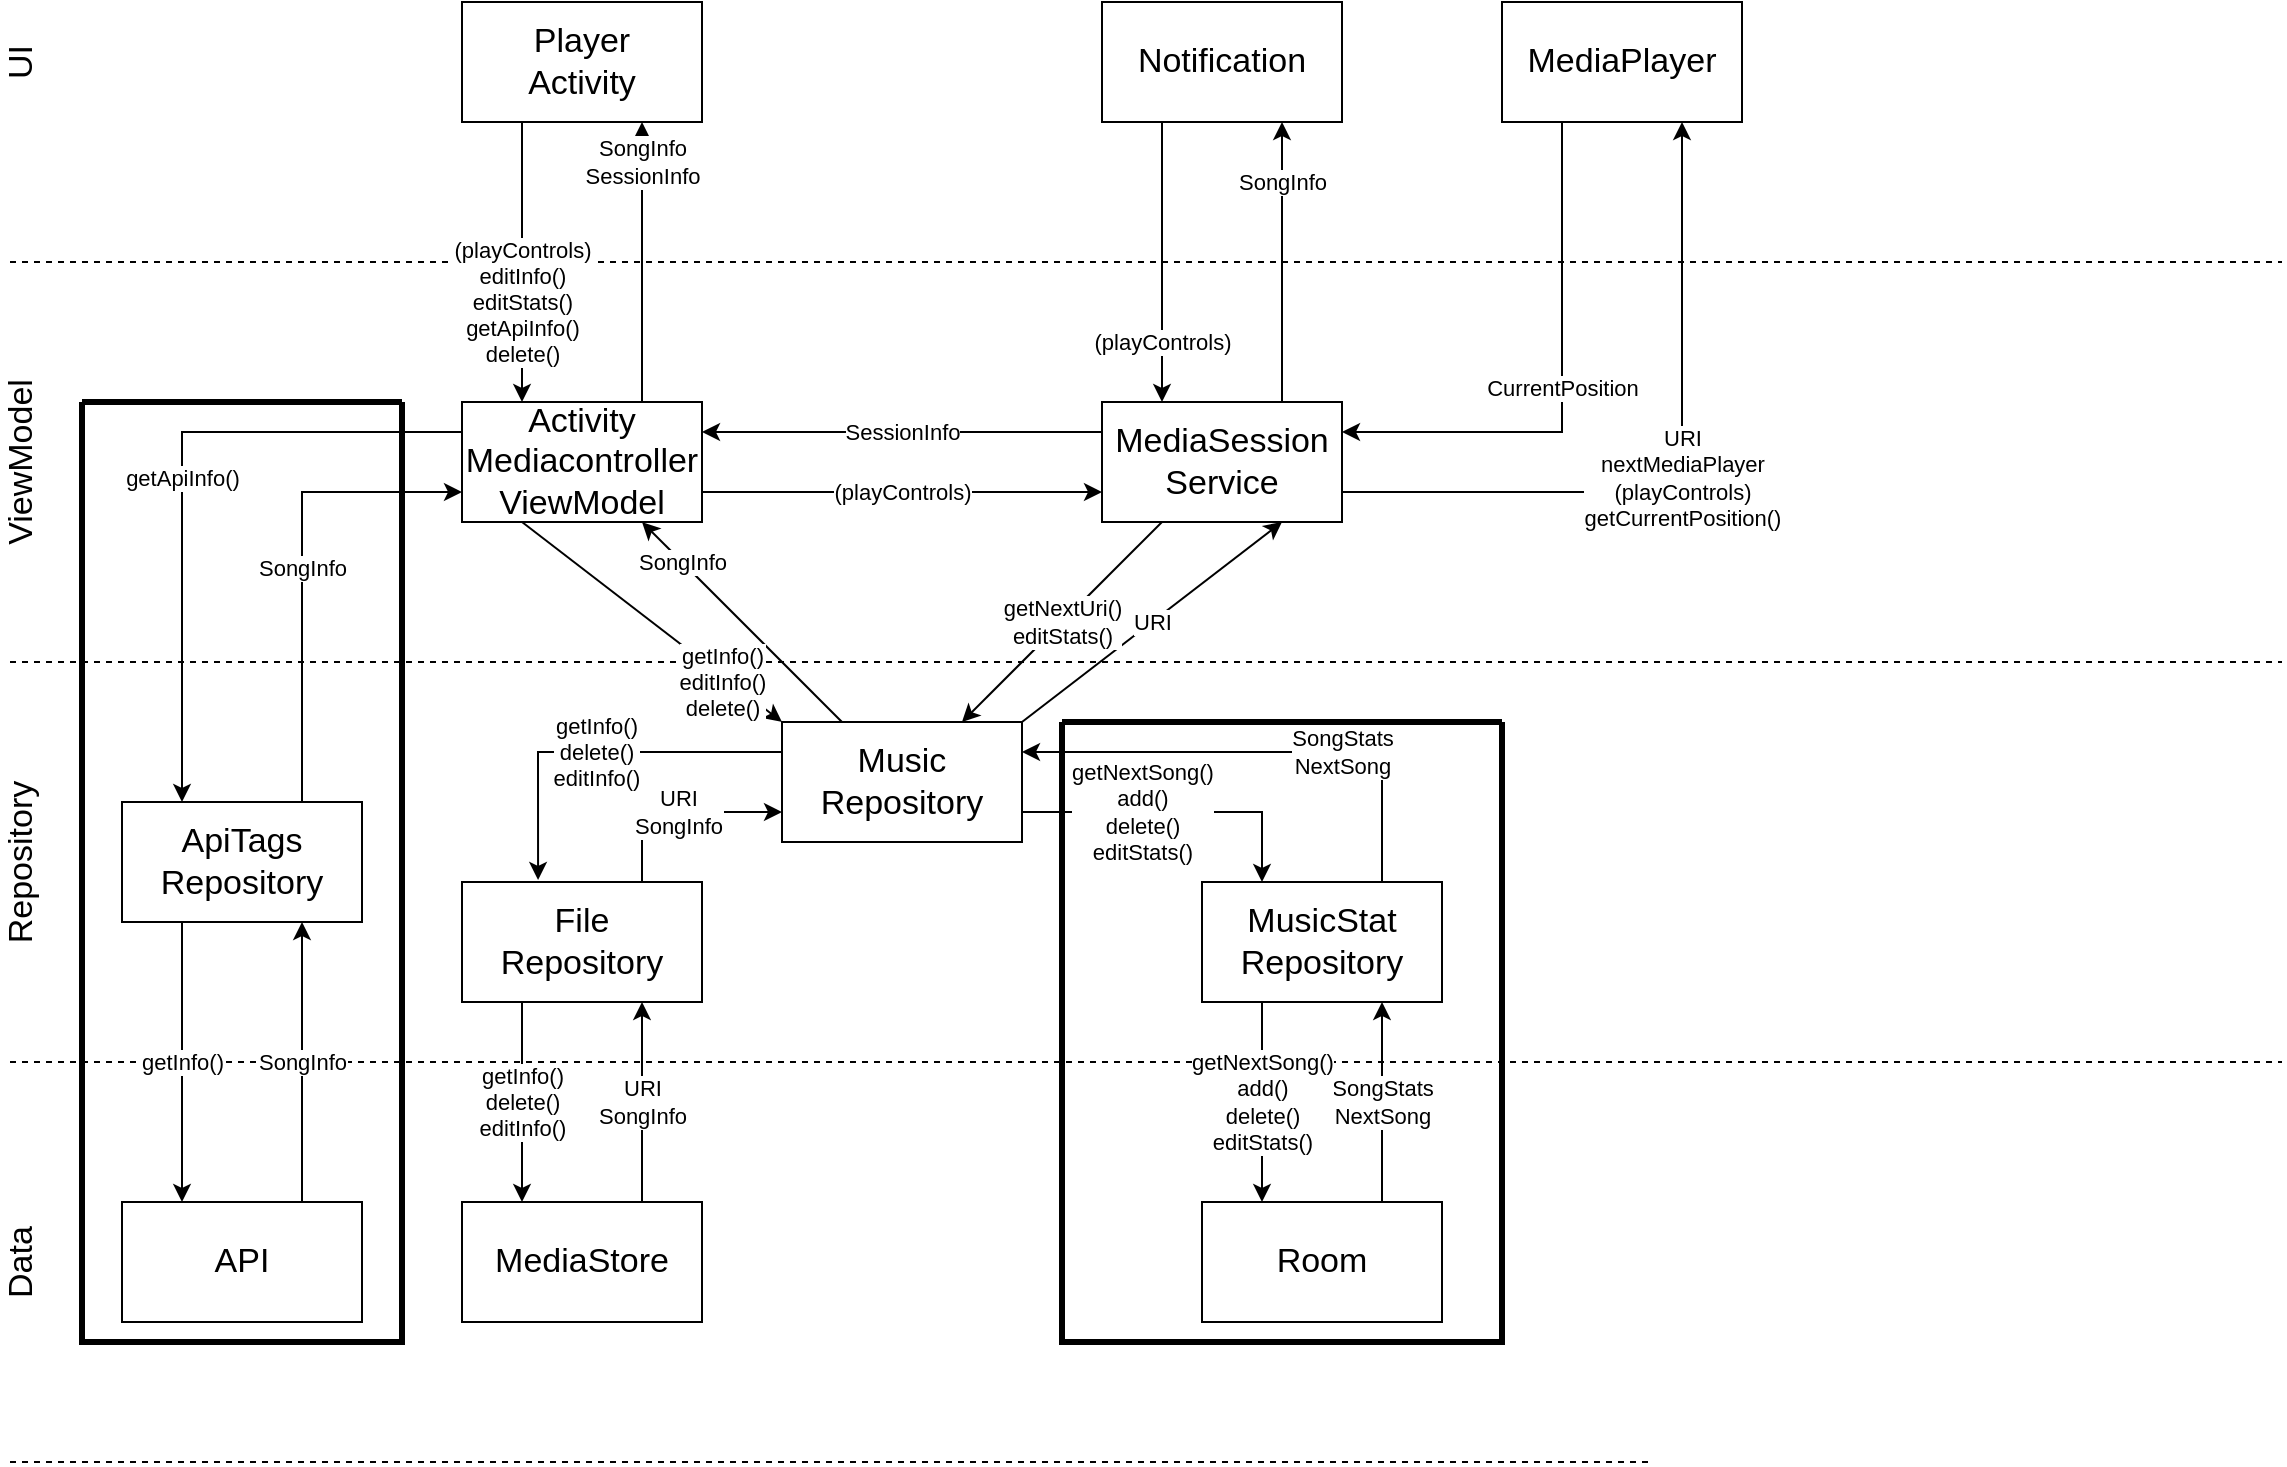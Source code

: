 <mxfile version="14.9.2" type="github">
  <diagram id="Jy8lC7KFsK3_pHXgBaOn" name="Page-1">
    <mxGraphModel dx="1422" dy="794" grid="1" gridSize="10" guides="1" tooltips="1" connect="1" arrows="1" fold="1" page="1" pageScale="1" pageWidth="827" pageHeight="1169" math="0" shadow="0">
      <root>
        <mxCell id="0" />
        <mxCell id="1" parent="0" />
        <mxCell id="D48NL7E5U6qCPE2b7N9N-1" value="" style="endArrow=none;dashed=1;html=1;" parent="1" edge="1">
          <mxGeometry width="50" height="50" relative="1" as="geometry">
            <mxPoint x="4" y="200" as="sourcePoint" />
            <mxPoint x="1140" y="200" as="targetPoint" />
          </mxGeometry>
        </mxCell>
        <mxCell id="D48NL7E5U6qCPE2b7N9N-2" value="" style="endArrow=none;dashed=1;html=1;" parent="1" edge="1">
          <mxGeometry width="50" height="50" relative="1" as="geometry">
            <mxPoint x="4" y="400" as="sourcePoint" />
            <mxPoint x="1140" y="400" as="targetPoint" />
          </mxGeometry>
        </mxCell>
        <mxCell id="D48NL7E5U6qCPE2b7N9N-3" value="" style="endArrow=none;dashed=1;html=1;" parent="1" edge="1">
          <mxGeometry width="50" height="50" relative="1" as="geometry">
            <mxPoint x="4" y="600" as="sourcePoint" />
            <mxPoint x="1140" y="600" as="targetPoint" />
          </mxGeometry>
        </mxCell>
        <mxCell id="D48NL7E5U6qCPE2b7N9N-5" value="UI" style="text;html=1;strokeColor=none;fillColor=none;align=center;verticalAlign=middle;whiteSpace=wrap;rounded=0;rotation=-90;fontSize=17;" parent="1" vertex="1">
          <mxGeometry x="-10" y="90" width="40" height="20" as="geometry" />
        </mxCell>
        <mxCell id="D48NL7E5U6qCPE2b7N9N-6" value="&lt;div&gt;ViewModel&lt;/div&gt;" style="text;html=1;strokeColor=none;fillColor=none;align=center;verticalAlign=middle;whiteSpace=wrap;rounded=0;rotation=-90;fontSize=17;" parent="1" vertex="1">
          <mxGeometry x="-10" y="290" width="40" height="20" as="geometry" />
        </mxCell>
        <mxCell id="D48NL7E5U6qCPE2b7N9N-8" value="&lt;div&gt;Repository&lt;/div&gt;" style="text;html=1;strokeColor=none;fillColor=none;align=center;verticalAlign=middle;whiteSpace=wrap;rounded=0;rotation=-90;fontSize=17;" parent="1" vertex="1">
          <mxGeometry x="-10" y="490" width="40" height="20" as="geometry" />
        </mxCell>
        <mxCell id="D48NL7E5U6qCPE2b7N9N-10" value="&lt;div&gt;Data&lt;/div&gt;" style="text;html=1;strokeColor=none;fillColor=none;align=center;verticalAlign=middle;whiteSpace=wrap;rounded=0;rotation=-90;fontSize=17;" parent="1" vertex="1">
          <mxGeometry x="-10" y="690" width="40" height="20" as="geometry" />
        </mxCell>
        <mxCell id="D48NL7E5U6qCPE2b7N9N-12" value="" style="endArrow=none;dashed=1;html=1;" parent="1" edge="1">
          <mxGeometry width="50" height="50" relative="1" as="geometry">
            <mxPoint x="4" y="800" as="sourcePoint" />
            <mxPoint x="824" y="800" as="targetPoint" />
          </mxGeometry>
        </mxCell>
        <mxCell id="D48NL7E5U6qCPE2b7N9N-16" value="URI&lt;br&gt;SongInfo" style="edgeStyle=orthogonalEdgeStyle;rounded=0;orthogonalLoop=1;jettySize=auto;html=1;exitX=0.75;exitY=0;exitDx=0;exitDy=0;entryX=0.75;entryY=1;entryDx=0;entryDy=0;fontSize=11;strokeWidth=1;" parent="1" source="D48NL7E5U6qCPE2b7N9N-13" target="D48NL7E5U6qCPE2b7N9N-14" edge="1">
          <mxGeometry relative="1" as="geometry" />
        </mxCell>
        <mxCell id="D48NL7E5U6qCPE2b7N9N-13" value="MediaStore" style="rounded=0;whiteSpace=wrap;html=1;fontSize=17;" parent="1" vertex="1">
          <mxGeometry x="230" y="670" width="120" height="60" as="geometry" />
        </mxCell>
        <mxCell id="D48NL7E5U6qCPE2b7N9N-17" value="getInfo()&lt;br&gt;delete()&lt;br&gt;editInfo()" style="edgeStyle=orthogonalEdgeStyle;rounded=0;orthogonalLoop=1;jettySize=auto;html=1;exitX=0.25;exitY=1;exitDx=0;exitDy=0;entryX=0.25;entryY=0;entryDx=0;entryDy=0;fontSize=11;" parent="1" source="D48NL7E5U6qCPE2b7N9N-14" target="D48NL7E5U6qCPE2b7N9N-13" edge="1">
          <mxGeometry relative="1" as="geometry" />
        </mxCell>
        <mxCell id="D48NL7E5U6qCPE2b7N9N-28" value="URI&lt;br&gt;SongInfo" style="edgeStyle=orthogonalEdgeStyle;rounded=0;orthogonalLoop=1;jettySize=auto;html=1;exitX=0.75;exitY=0;exitDx=0;exitDy=0;entryX=0;entryY=0.75;entryDx=0;entryDy=0;fontSize=11;strokeWidth=1;" parent="1" source="D48NL7E5U6qCPE2b7N9N-14" target="D48NL7E5U6qCPE2b7N9N-24" edge="1">
          <mxGeometry relative="1" as="geometry" />
        </mxCell>
        <mxCell id="D48NL7E5U6qCPE2b7N9N-14" value="&lt;div&gt;File&lt;/div&gt;&lt;div&gt;Repository&lt;/div&gt;" style="rounded=0;whiteSpace=wrap;html=1;fontSize=17;" parent="1" vertex="1">
          <mxGeometry x="230" y="510" width="120" height="60" as="geometry" />
        </mxCell>
        <mxCell id="D48NL7E5U6qCPE2b7N9N-21" value="SongStats&lt;br&gt;NextSong" style="edgeStyle=orthogonalEdgeStyle;rounded=0;orthogonalLoop=1;jettySize=auto;html=1;exitX=0.75;exitY=0;exitDx=0;exitDy=0;entryX=0.75;entryY=1;entryDx=0;entryDy=0;fontSize=11;strokeWidth=1;" parent="1" source="D48NL7E5U6qCPE2b7N9N-18" target="D48NL7E5U6qCPE2b7N9N-19" edge="1">
          <mxGeometry relative="1" as="geometry" />
        </mxCell>
        <mxCell id="D48NL7E5U6qCPE2b7N9N-18" value="Room" style="rounded=0;whiteSpace=wrap;html=1;fontSize=17;" parent="1" vertex="1">
          <mxGeometry x="600" y="670" width="120" height="60" as="geometry" />
        </mxCell>
        <mxCell id="D48NL7E5U6qCPE2b7N9N-20" value="getNextSong()&lt;br&gt;add()&lt;br style=&quot;font-size: 11px&quot;&gt;delete()&lt;br style=&quot;font-size: 11px&quot;&gt;editStats()" style="edgeStyle=orthogonalEdgeStyle;rounded=0;orthogonalLoop=1;jettySize=auto;html=1;exitX=0.25;exitY=1;exitDx=0;exitDy=0;entryX=0.25;entryY=0;entryDx=0;entryDy=0;fontSize=11;strokeWidth=1;" parent="1" source="D48NL7E5U6qCPE2b7N9N-19" target="D48NL7E5U6qCPE2b7N9N-18" edge="1">
          <mxGeometry relative="1" as="geometry" />
        </mxCell>
        <mxCell id="rS-Z2TYhQK7uxSjzsnKh-34" value="SongStats&lt;br&gt;NextSong" style="edgeStyle=orthogonalEdgeStyle;rounded=0;orthogonalLoop=1;jettySize=auto;html=1;exitX=0.75;exitY=0;exitDx=0;exitDy=0;entryX=1;entryY=0.25;entryDx=0;entryDy=0;fontSize=11;" parent="1" source="D48NL7E5U6qCPE2b7N9N-19" target="D48NL7E5U6qCPE2b7N9N-24" edge="1">
          <mxGeometry x="-0.306" relative="1" as="geometry">
            <mxPoint as="offset" />
          </mxGeometry>
        </mxCell>
        <mxCell id="D48NL7E5U6qCPE2b7N9N-19" value="&lt;div&gt;MusicStat&lt;/div&gt;&lt;div&gt;Repository&lt;/div&gt;" style="rounded=0;whiteSpace=wrap;html=1;fontSize=17;" parent="1" vertex="1">
          <mxGeometry x="600" y="510" width="120" height="60" as="geometry" />
        </mxCell>
        <mxCell id="D48NL7E5U6qCPE2b7N9N-27" value="getInfo()&lt;br&gt;delete()&lt;br style=&quot;font-size: 11px&quot;&gt;editInfo()" style="edgeStyle=orthogonalEdgeStyle;rounded=0;orthogonalLoop=1;jettySize=auto;html=1;exitX=0;exitY=0.25;exitDx=0;exitDy=0;entryX=0.317;entryY=-0.017;entryDx=0;entryDy=0;entryPerimeter=0;fontSize=11;strokeWidth=1;" parent="1" source="D48NL7E5U6qCPE2b7N9N-24" target="D48NL7E5U6qCPE2b7N9N-14" edge="1">
          <mxGeometry relative="1" as="geometry" />
        </mxCell>
        <mxCell id="D48NL7E5U6qCPE2b7N9N-29" value="getNextSong()&lt;br&gt;add()&lt;br style=&quot;font-size: 11px&quot;&gt;delete()&lt;br&gt;editStats()" style="rounded=0;orthogonalLoop=1;jettySize=auto;html=1;exitX=1;exitY=0.75;exitDx=0;exitDy=0;entryX=0.25;entryY=0;entryDx=0;entryDy=0;fontSize=11;strokeWidth=1;horizontal=1;verticalAlign=middle;edgeStyle=orthogonalEdgeStyle;" parent="1" source="D48NL7E5U6qCPE2b7N9N-24" target="D48NL7E5U6qCPE2b7N9N-19" edge="1">
          <mxGeometry x="-0.226" relative="1" as="geometry">
            <mxPoint as="offset" />
          </mxGeometry>
        </mxCell>
        <mxCell id="D48NL7E5U6qCPE2b7N9N-39" value="SongInfo" style="rounded=0;orthogonalLoop=1;jettySize=auto;html=1;exitX=0.25;exitY=0;exitDx=0;exitDy=0;entryX=0.75;entryY=1;entryDx=0;entryDy=0;fontSize=11;strokeWidth=1;" parent="1" source="D48NL7E5U6qCPE2b7N9N-24" target="D48NL7E5U6qCPE2b7N9N-36" edge="1">
          <mxGeometry x="0.6" relative="1" as="geometry">
            <mxPoint as="offset" />
          </mxGeometry>
        </mxCell>
        <mxCell id="mgYeFxRfYutmLQYsRixM-21" value="URI" style="rounded=0;orthogonalLoop=1;jettySize=auto;html=1;exitX=1;exitY=0;exitDx=0;exitDy=0;entryX=0.75;entryY=1;entryDx=0;entryDy=0;fontSize=11;strokeWidth=1;" parent="1" source="D48NL7E5U6qCPE2b7N9N-24" target="D48NL7E5U6qCPE2b7N9N-34" edge="1">
          <mxGeometry relative="1" as="geometry" />
        </mxCell>
        <mxCell id="D48NL7E5U6qCPE2b7N9N-24" value="&lt;div&gt;Music&lt;/div&gt;&lt;div&gt;Repository&lt;/div&gt;" style="rounded=0;whiteSpace=wrap;html=1;fontSize=17;" parent="1" vertex="1">
          <mxGeometry x="390" y="430" width="120" height="60" as="geometry" />
        </mxCell>
        <mxCell id="mgYeFxRfYutmLQYsRixM-7" value="SongInfo" style="edgeStyle=orthogonalEdgeStyle;rounded=0;orthogonalLoop=1;jettySize=auto;html=1;exitX=0.75;exitY=0;exitDx=0;exitDy=0;entryX=0.75;entryY=1;entryDx=0;entryDy=0;fontSize=11;strokeWidth=1;" parent="1" source="D48NL7E5U6qCPE2b7N9N-34" target="mgYeFxRfYutmLQYsRixM-4" edge="1">
          <mxGeometry x="0.571" relative="1" as="geometry">
            <mxPoint as="offset" />
          </mxGeometry>
        </mxCell>
        <mxCell id="mgYeFxRfYutmLQYsRixM-11" value="SessionInfo" style="edgeStyle=orthogonalEdgeStyle;rounded=0;orthogonalLoop=1;jettySize=auto;html=1;exitX=0;exitY=0.25;exitDx=0;exitDy=0;entryX=1;entryY=0.25;entryDx=0;entryDy=0;fontSize=11;strokeWidth=1;" parent="1" source="D48NL7E5U6qCPE2b7N9N-34" target="D48NL7E5U6qCPE2b7N9N-36" edge="1">
          <mxGeometry relative="1" as="geometry" />
        </mxCell>
        <mxCell id="mgYeFxRfYutmLQYsRixM-16" value="&lt;div style=&quot;font-size: 11px&quot;&gt;URI&lt;/div&gt;&lt;div style=&quot;font-size: 11px&quot;&gt;nextMediaPlayer&lt;/div&gt;&lt;div style=&quot;font-size: 11px&quot;&gt;(playControls)&lt;/div&gt;&lt;div style=&quot;font-size: 11px&quot;&gt;getCurrentPosition()&lt;/div&gt;" style="rounded=0;orthogonalLoop=1;jettySize=auto;html=1;exitX=1;exitY=0.75;exitDx=0;exitDy=0;entryX=0.75;entryY=1;entryDx=0;entryDy=0;fontSize=11;strokeWidth=1;edgeStyle=orthogonalEdgeStyle;" parent="1" source="D48NL7E5U6qCPE2b7N9N-34" target="mgYeFxRfYutmLQYsRixM-15" edge="1">
          <mxGeometry relative="1" as="geometry" />
        </mxCell>
        <mxCell id="mgYeFxRfYutmLQYsRixM-20" value="getNextUri()&lt;br&gt;editStats()" style="rounded=0;orthogonalLoop=1;jettySize=auto;html=1;exitX=0.25;exitY=1;exitDx=0;exitDy=0;entryX=0.75;entryY=0;entryDx=0;entryDy=0;fontSize=11;strokeWidth=1;" parent="1" source="D48NL7E5U6qCPE2b7N9N-34" target="D48NL7E5U6qCPE2b7N9N-24" edge="1">
          <mxGeometry relative="1" as="geometry" />
        </mxCell>
        <mxCell id="D48NL7E5U6qCPE2b7N9N-34" value="&lt;div&gt;MediaSession&lt;/div&gt;&lt;div&gt;Service&lt;br&gt;&lt;/div&gt;" style="rounded=0;whiteSpace=wrap;html=1;fontSize=17;" parent="1" vertex="1">
          <mxGeometry x="550" y="270" width="120" height="60" as="geometry" />
        </mxCell>
        <mxCell id="D48NL7E5U6qCPE2b7N9N-40" value="getInfo()&lt;br&gt;editInfo()&lt;br style=&quot;font-size: 11px&quot;&gt;delete()" style="rounded=0;orthogonalLoop=1;jettySize=auto;html=1;exitX=0.25;exitY=1;exitDx=0;exitDy=0;entryX=0;entryY=0;entryDx=0;entryDy=0;fontSize=11;strokeWidth=1;" parent="1" source="D48NL7E5U6qCPE2b7N9N-36" target="D48NL7E5U6qCPE2b7N9N-24" edge="1">
          <mxGeometry x="0.561" y="-2" relative="1" as="geometry">
            <mxPoint as="offset" />
          </mxGeometry>
        </mxCell>
        <mxCell id="mgYeFxRfYutmLQYsRixM-3" value="SongInfo&lt;br style=&quot;font-size: 11px;&quot;&gt;SessionInfo" style="edgeStyle=orthogonalEdgeStyle;rounded=0;orthogonalLoop=1;jettySize=auto;html=1;exitX=0.75;exitY=0;exitDx=0;exitDy=0;entryX=0.75;entryY=1;entryDx=0;entryDy=0;fontSize=11;strokeWidth=1;" parent="1" source="D48NL7E5U6qCPE2b7N9N-36" target="mgYeFxRfYutmLQYsRixM-1" edge="1">
          <mxGeometry x="0.714" relative="1" as="geometry">
            <mxPoint as="offset" />
          </mxGeometry>
        </mxCell>
        <mxCell id="mgYeFxRfYutmLQYsRixM-10" value="(playControls)" style="edgeStyle=orthogonalEdgeStyle;rounded=0;orthogonalLoop=1;jettySize=auto;html=1;exitX=1;exitY=0.75;exitDx=0;exitDy=0;entryX=0;entryY=0.75;entryDx=0;entryDy=0;fontSize=11;strokeWidth=1;" parent="1" source="D48NL7E5U6qCPE2b7N9N-36" target="D48NL7E5U6qCPE2b7N9N-34" edge="1">
          <mxGeometry relative="1" as="geometry" />
        </mxCell>
        <mxCell id="rS-Z2TYhQK7uxSjzsnKh-9" value="getApiInfo()" style="edgeStyle=orthogonalEdgeStyle;rounded=0;orthogonalLoop=1;jettySize=auto;html=1;exitX=0;exitY=0.25;exitDx=0;exitDy=0;entryX=0.25;entryY=0;entryDx=0;entryDy=0;fontSize=11;" parent="1" source="D48NL7E5U6qCPE2b7N9N-36" target="rS-Z2TYhQK7uxSjzsnKh-5" edge="1">
          <mxGeometry relative="1" as="geometry" />
        </mxCell>
        <mxCell id="D48NL7E5U6qCPE2b7N9N-36" value="&lt;div&gt;Activity&lt;/div&gt;&lt;div&gt;Mediacontroller&lt;/div&gt;&lt;div&gt;ViewModel&lt;br&gt;&lt;/div&gt;" style="rounded=0;whiteSpace=wrap;html=1;fontSize=17;" parent="1" vertex="1">
          <mxGeometry x="230" y="270" width="120" height="60" as="geometry" />
        </mxCell>
        <mxCell id="mgYeFxRfYutmLQYsRixM-2" value="(playControls)&lt;br style=&quot;font-size: 11px&quot;&gt;editInfo()&lt;br style=&quot;font-size: 11px&quot;&gt;editStats()&lt;br style=&quot;font-size: 11px&quot;&gt;getApiInfo()&lt;br&gt;delete()" style="rounded=0;orthogonalLoop=1;jettySize=auto;html=1;exitX=0.25;exitY=1;exitDx=0;exitDy=0;entryX=0.25;entryY=0;entryDx=0;entryDy=0;fontSize=11;strokeWidth=1;elbow=vertical;" parent="1" source="mgYeFxRfYutmLQYsRixM-1" target="D48NL7E5U6qCPE2b7N9N-36" edge="1">
          <mxGeometry x="0.286" relative="1" as="geometry">
            <mxPoint as="offset" />
          </mxGeometry>
        </mxCell>
        <mxCell id="mgYeFxRfYutmLQYsRixM-1" value="&lt;div&gt;Player&lt;/div&gt;&lt;div&gt;Activity&lt;br&gt;&lt;/div&gt;" style="rounded=0;whiteSpace=wrap;html=1;fontSize=17;" parent="1" vertex="1">
          <mxGeometry x="230" y="70" width="120" height="60" as="geometry" />
        </mxCell>
        <mxCell id="mgYeFxRfYutmLQYsRixM-6" value="(playControls)" style="edgeStyle=orthogonalEdgeStyle;rounded=0;orthogonalLoop=1;jettySize=auto;html=1;exitX=0.25;exitY=1;exitDx=0;exitDy=0;entryX=0.25;entryY=0;entryDx=0;entryDy=0;fontSize=11;strokeWidth=1;" parent="1" source="mgYeFxRfYutmLQYsRixM-4" target="D48NL7E5U6qCPE2b7N9N-34" edge="1">
          <mxGeometry x="0.571" relative="1" as="geometry">
            <mxPoint as="offset" />
          </mxGeometry>
        </mxCell>
        <mxCell id="mgYeFxRfYutmLQYsRixM-4" value="Notification" style="rounded=0;whiteSpace=wrap;html=1;fontSize=17;" parent="1" vertex="1">
          <mxGeometry x="550" y="70" width="120" height="60" as="geometry" />
        </mxCell>
        <mxCell id="mgYeFxRfYutmLQYsRixM-17" value="CurrentPosition" style="rounded=0;orthogonalLoop=1;jettySize=auto;html=1;exitX=0.25;exitY=1;exitDx=0;exitDy=0;entryX=1;entryY=0.25;entryDx=0;entryDy=0;fontSize=11;strokeWidth=1;edgeStyle=orthogonalEdgeStyle;" parent="1" source="mgYeFxRfYutmLQYsRixM-15" target="D48NL7E5U6qCPE2b7N9N-34" edge="1">
          <mxGeometry relative="1" as="geometry" />
        </mxCell>
        <mxCell id="mgYeFxRfYutmLQYsRixM-15" value="MediaPlayer" style="rounded=0;whiteSpace=wrap;html=1;fontSize=17;" parent="1" vertex="1">
          <mxGeometry x="750" y="70" width="120" height="60" as="geometry" />
        </mxCell>
        <mxCell id="rS-Z2TYhQK7uxSjzsnKh-6" value="SongInfo" style="edgeStyle=orthogonalEdgeStyle;rounded=0;orthogonalLoop=1;jettySize=auto;html=1;exitX=0.75;exitY=0;exitDx=0;exitDy=0;entryX=0.75;entryY=1;entryDx=0;entryDy=0;fontSize=11;" parent="1" source="rS-Z2TYhQK7uxSjzsnKh-4" target="rS-Z2TYhQK7uxSjzsnKh-5" edge="1">
          <mxGeometry relative="1" as="geometry" />
        </mxCell>
        <mxCell id="rS-Z2TYhQK7uxSjzsnKh-4" value="API" style="rounded=0;whiteSpace=wrap;html=1;fontSize=17;" parent="1" vertex="1">
          <mxGeometry x="60" y="670" width="120" height="60" as="geometry" />
        </mxCell>
        <mxCell id="rS-Z2TYhQK7uxSjzsnKh-7" value="getInfo()" style="edgeStyle=orthogonalEdgeStyle;rounded=0;orthogonalLoop=1;jettySize=auto;html=1;exitX=0.25;exitY=1;exitDx=0;exitDy=0;entryX=0.25;entryY=0;entryDx=0;entryDy=0;" parent="1" source="rS-Z2TYhQK7uxSjzsnKh-5" target="rS-Z2TYhQK7uxSjzsnKh-4" edge="1">
          <mxGeometry relative="1" as="geometry" />
        </mxCell>
        <mxCell id="rS-Z2TYhQK7uxSjzsnKh-8" value="SongInfo" style="edgeStyle=orthogonalEdgeStyle;rounded=0;orthogonalLoop=1;jettySize=auto;html=1;exitX=0.75;exitY=0;exitDx=0;exitDy=0;entryX=0;entryY=0.75;entryDx=0;entryDy=0;fontSize=11;" parent="1" source="rS-Z2TYhQK7uxSjzsnKh-5" target="D48NL7E5U6qCPE2b7N9N-36" edge="1">
          <mxGeometry relative="1" as="geometry" />
        </mxCell>
        <mxCell id="rS-Z2TYhQK7uxSjzsnKh-5" value="ApiTags&lt;br&gt;Repository" style="rounded=0;whiteSpace=wrap;html=1;fontSize=17;" parent="1" vertex="1">
          <mxGeometry x="60" y="470" width="120" height="60" as="geometry" />
        </mxCell>
        <mxCell id="E429Y9etdR_vUaD0V_DS-1" value="" style="swimlane;startSize=0;strokeWidth=3;" vertex="1" parent="1">
          <mxGeometry x="40" y="270" width="160" height="470" as="geometry" />
        </mxCell>
        <mxCell id="E429Y9etdR_vUaD0V_DS-2" value="" style="swimlane;startSize=0;shadow=0;strokeWidth=3;" vertex="1" parent="1">
          <mxGeometry x="530" y="430" width="220" height="310" as="geometry" />
        </mxCell>
      </root>
    </mxGraphModel>
  </diagram>
</mxfile>
